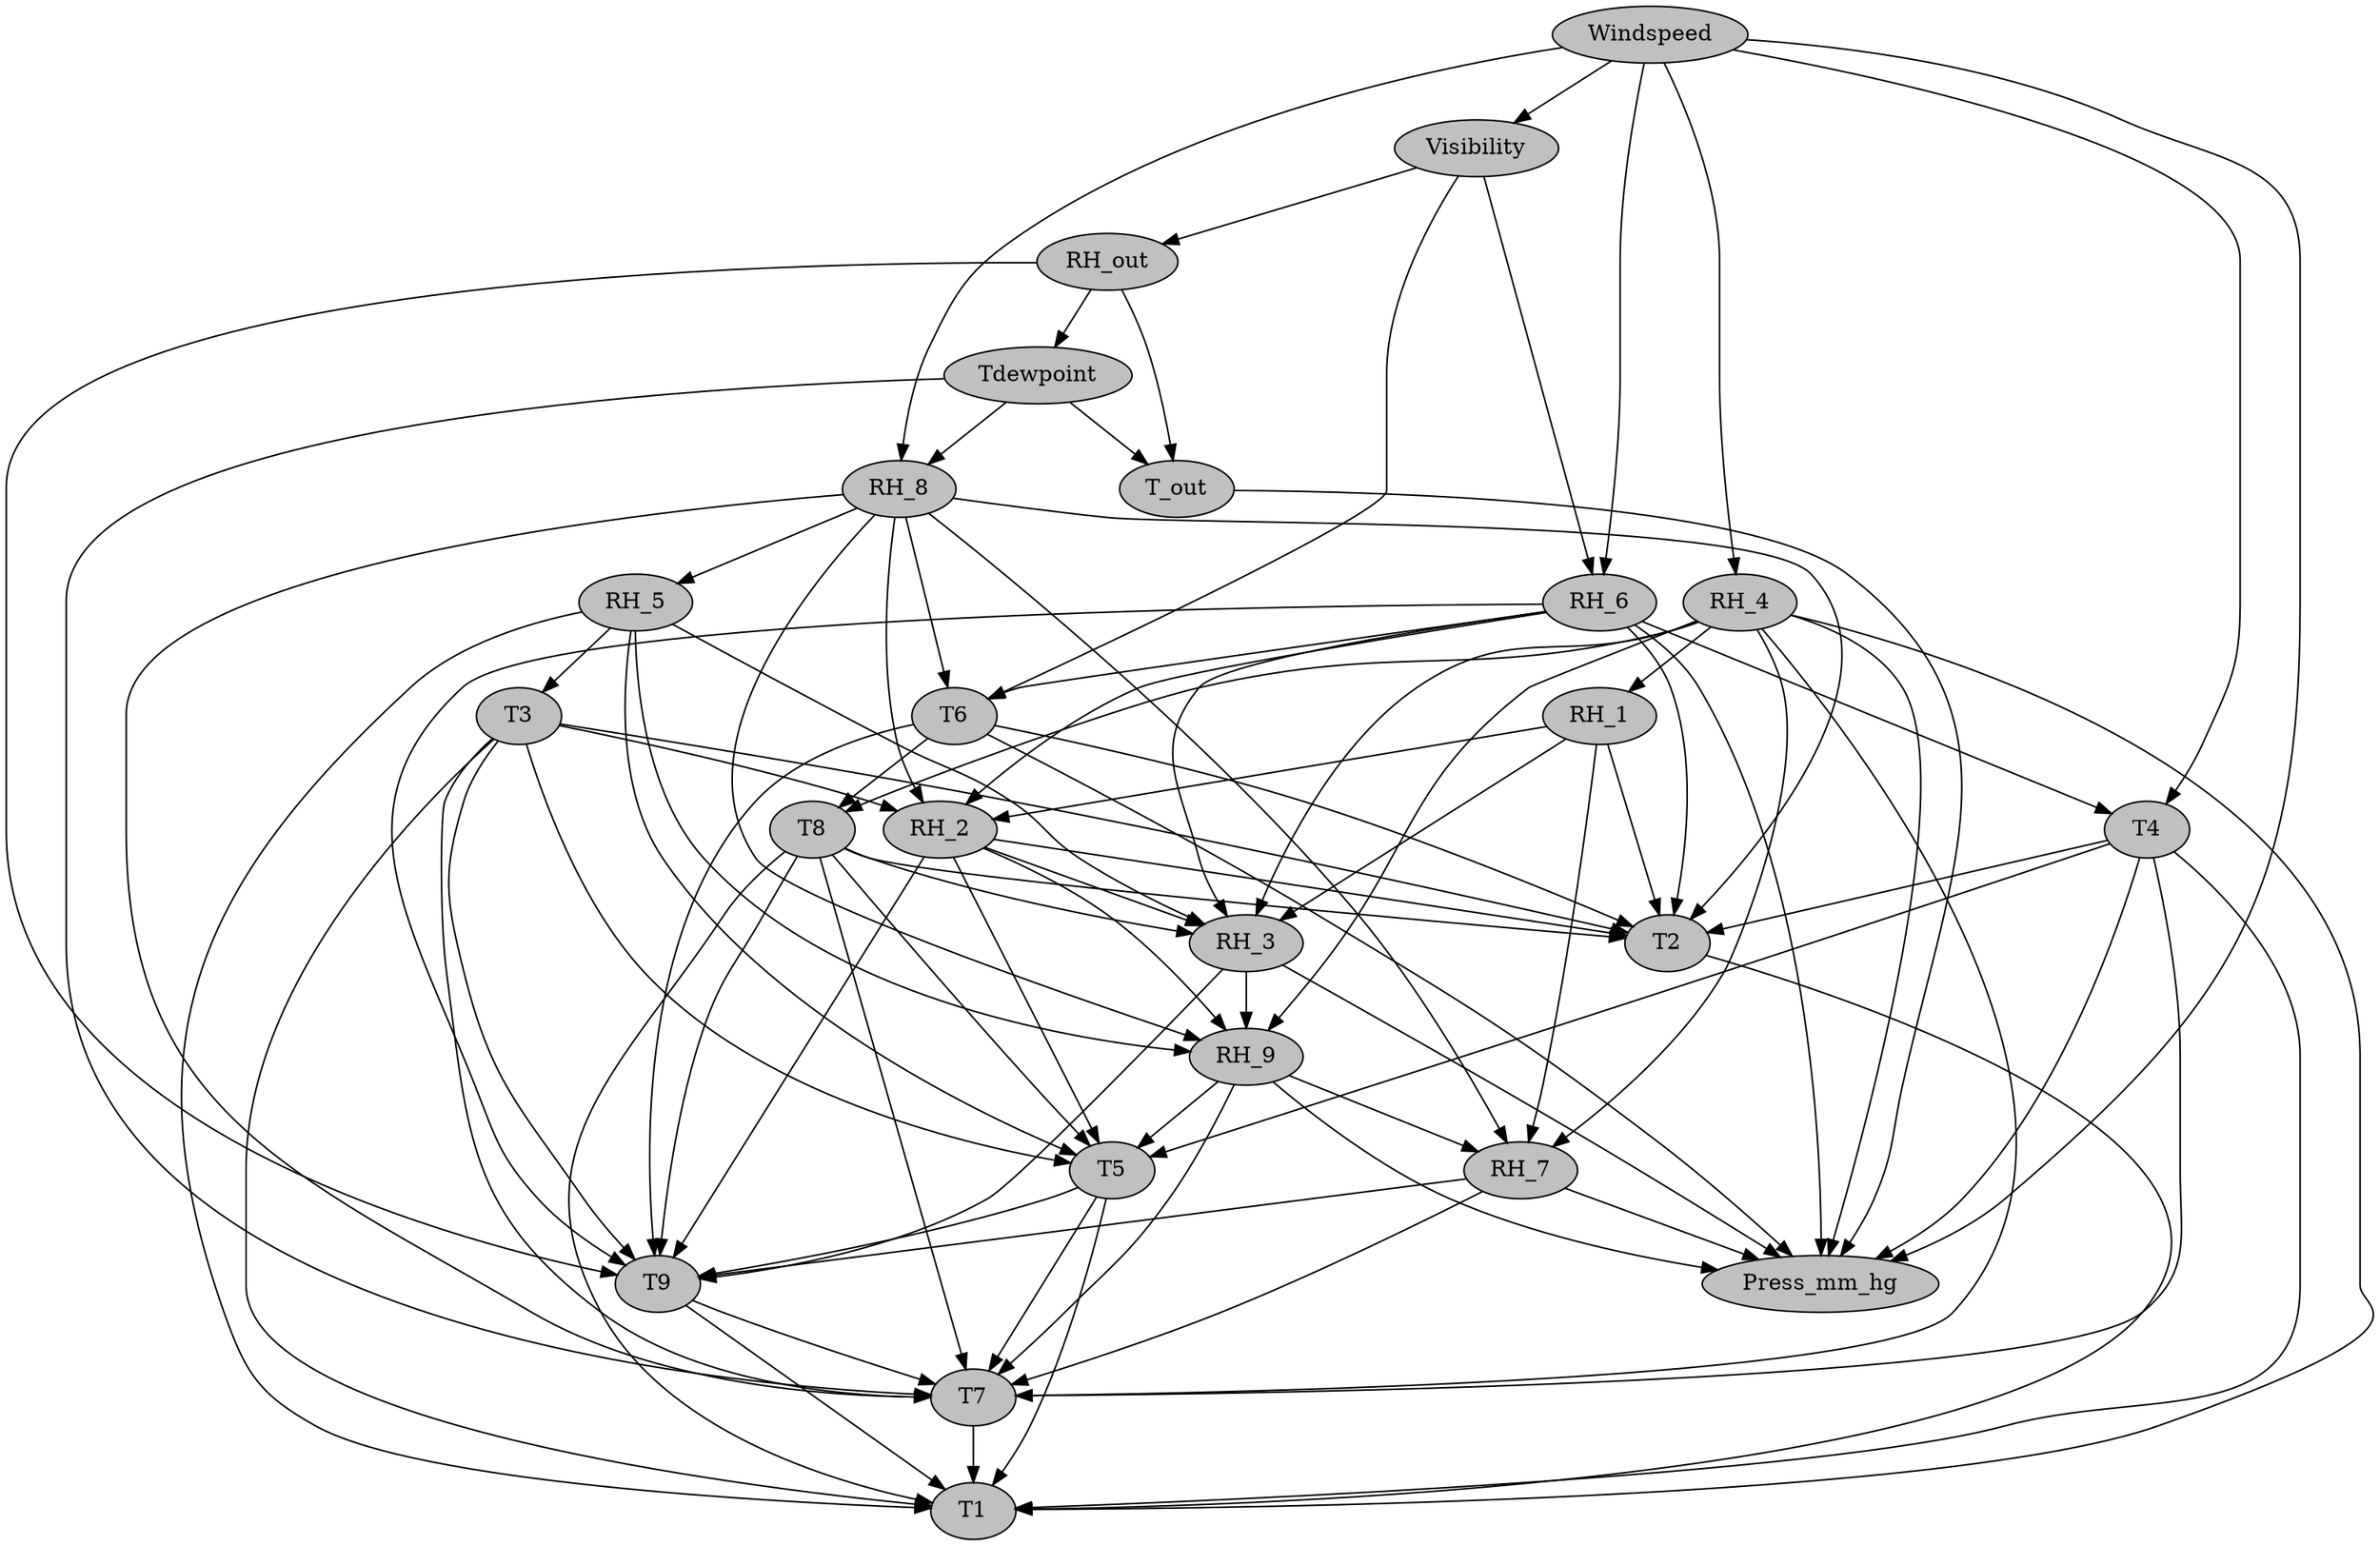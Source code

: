 strict digraph "" {
	T1	[fillcolor=gray,
		style=filled];
	RH_1	[fillcolor=gray,
		style=filled];
	T2	[fillcolor=gray,
		style=filled];
	RH_1 -> T2;
	RH_2	[fillcolor=gray,
		style=filled];
	RH_1 -> RH_2;
	RH_3	[fillcolor=gray,
		style=filled];
	RH_1 -> RH_3;
	RH_7	[fillcolor=gray,
		style=filled];
	RH_1 -> RH_7;
	T2 -> T1;
	RH_2 -> T2;
	RH_2 -> RH_3;
	T5	[fillcolor=gray,
		style=filled];
	RH_2 -> T5;
	T9	[fillcolor=gray,
		style=filled];
	RH_2 -> T9;
	RH_9	[fillcolor=gray,
		style=filled];
	RH_2 -> RH_9;
	T3	[fillcolor=gray,
		style=filled];
	T3 -> T1;
	T3 -> T2;
	T3 -> RH_2;
	T3 -> T5;
	T7	[fillcolor=gray,
		style=filled];
	T3 -> T7;
	T3 -> T9;
	RH_3 -> T9;
	RH_3 -> RH_9;
	Press_mm_hg	[fillcolor=gray,
		style=filled];
	RH_3 -> Press_mm_hg;
	T4	[fillcolor=gray,
		style=filled];
	T4 -> T1;
	T4 -> T2;
	T4 -> T5;
	T4 -> T7;
	T4 -> Press_mm_hg;
	RH_4	[fillcolor=gray,
		style=filled];
	RH_4 -> T1;
	RH_4 -> RH_1;
	RH_4 -> RH_3;
	RH_4 -> T7;
	RH_4 -> RH_7;
	T8	[fillcolor=gray,
		style=filled];
	RH_4 -> T8;
	RH_4 -> RH_9;
	RH_4 -> Press_mm_hg;
	T5 -> T1;
	T5 -> T7;
	T5 -> T9;
	RH_5	[fillcolor=gray,
		style=filled];
	RH_5 -> T1;
	RH_5 -> T3;
	RH_5 -> RH_3;
	RH_5 -> T5;
	RH_5 -> RH_9;
	T6	[fillcolor=gray,
		style=filled];
	T6 -> T2;
	T6 -> T8;
	T6 -> T9;
	T6 -> Press_mm_hg;
	RH_6	[fillcolor=gray,
		style=filled];
	RH_6 -> T2;
	RH_6 -> RH_2;
	RH_6 -> RH_3;
	RH_6 -> T4;
	RH_6 -> T6;
	RH_6 -> T9;
	RH_6 -> Press_mm_hg;
	T7 -> T1;
	RH_7 -> T7;
	RH_7 -> T9;
	RH_7 -> Press_mm_hg;
	T8 -> T1;
	T8 -> T2;
	T8 -> RH_3;
	T8 -> T5;
	T8 -> T7;
	T8 -> T9;
	RH_8	[fillcolor=gray,
		style=filled];
	RH_8 -> T2;
	RH_8 -> RH_2;
	RH_8 -> RH_5;
	RH_8 -> T6;
	RH_8 -> T7;
	RH_8 -> RH_7;
	RH_8 -> RH_9;
	T9 -> T1;
	T9 -> T7;
	RH_9 -> T5;
	RH_9 -> T7;
	RH_9 -> RH_7;
	RH_9 -> Press_mm_hg;
	T_out	[fillcolor=gray,
		style=filled];
	T_out -> Press_mm_hg;
	RH_out	[fillcolor=gray,
		style=filled];
	RH_out -> T9;
	RH_out -> T_out;
	Tdewpoint	[fillcolor=gray,
		style=filled];
	RH_out -> Tdewpoint;
	Windspeed	[fillcolor=gray,
		style=filled];
	Windspeed -> T4;
	Windspeed -> RH_4;
	Windspeed -> RH_6;
	Windspeed -> RH_8;
	Windspeed -> Press_mm_hg;
	Visibility	[fillcolor=gray,
		style=filled];
	Windspeed -> Visibility;
	Visibility -> T6;
	Visibility -> RH_6;
	Visibility -> RH_out;
	Tdewpoint -> T7;
	Tdewpoint -> RH_8;
	Tdewpoint -> T_out;
}
